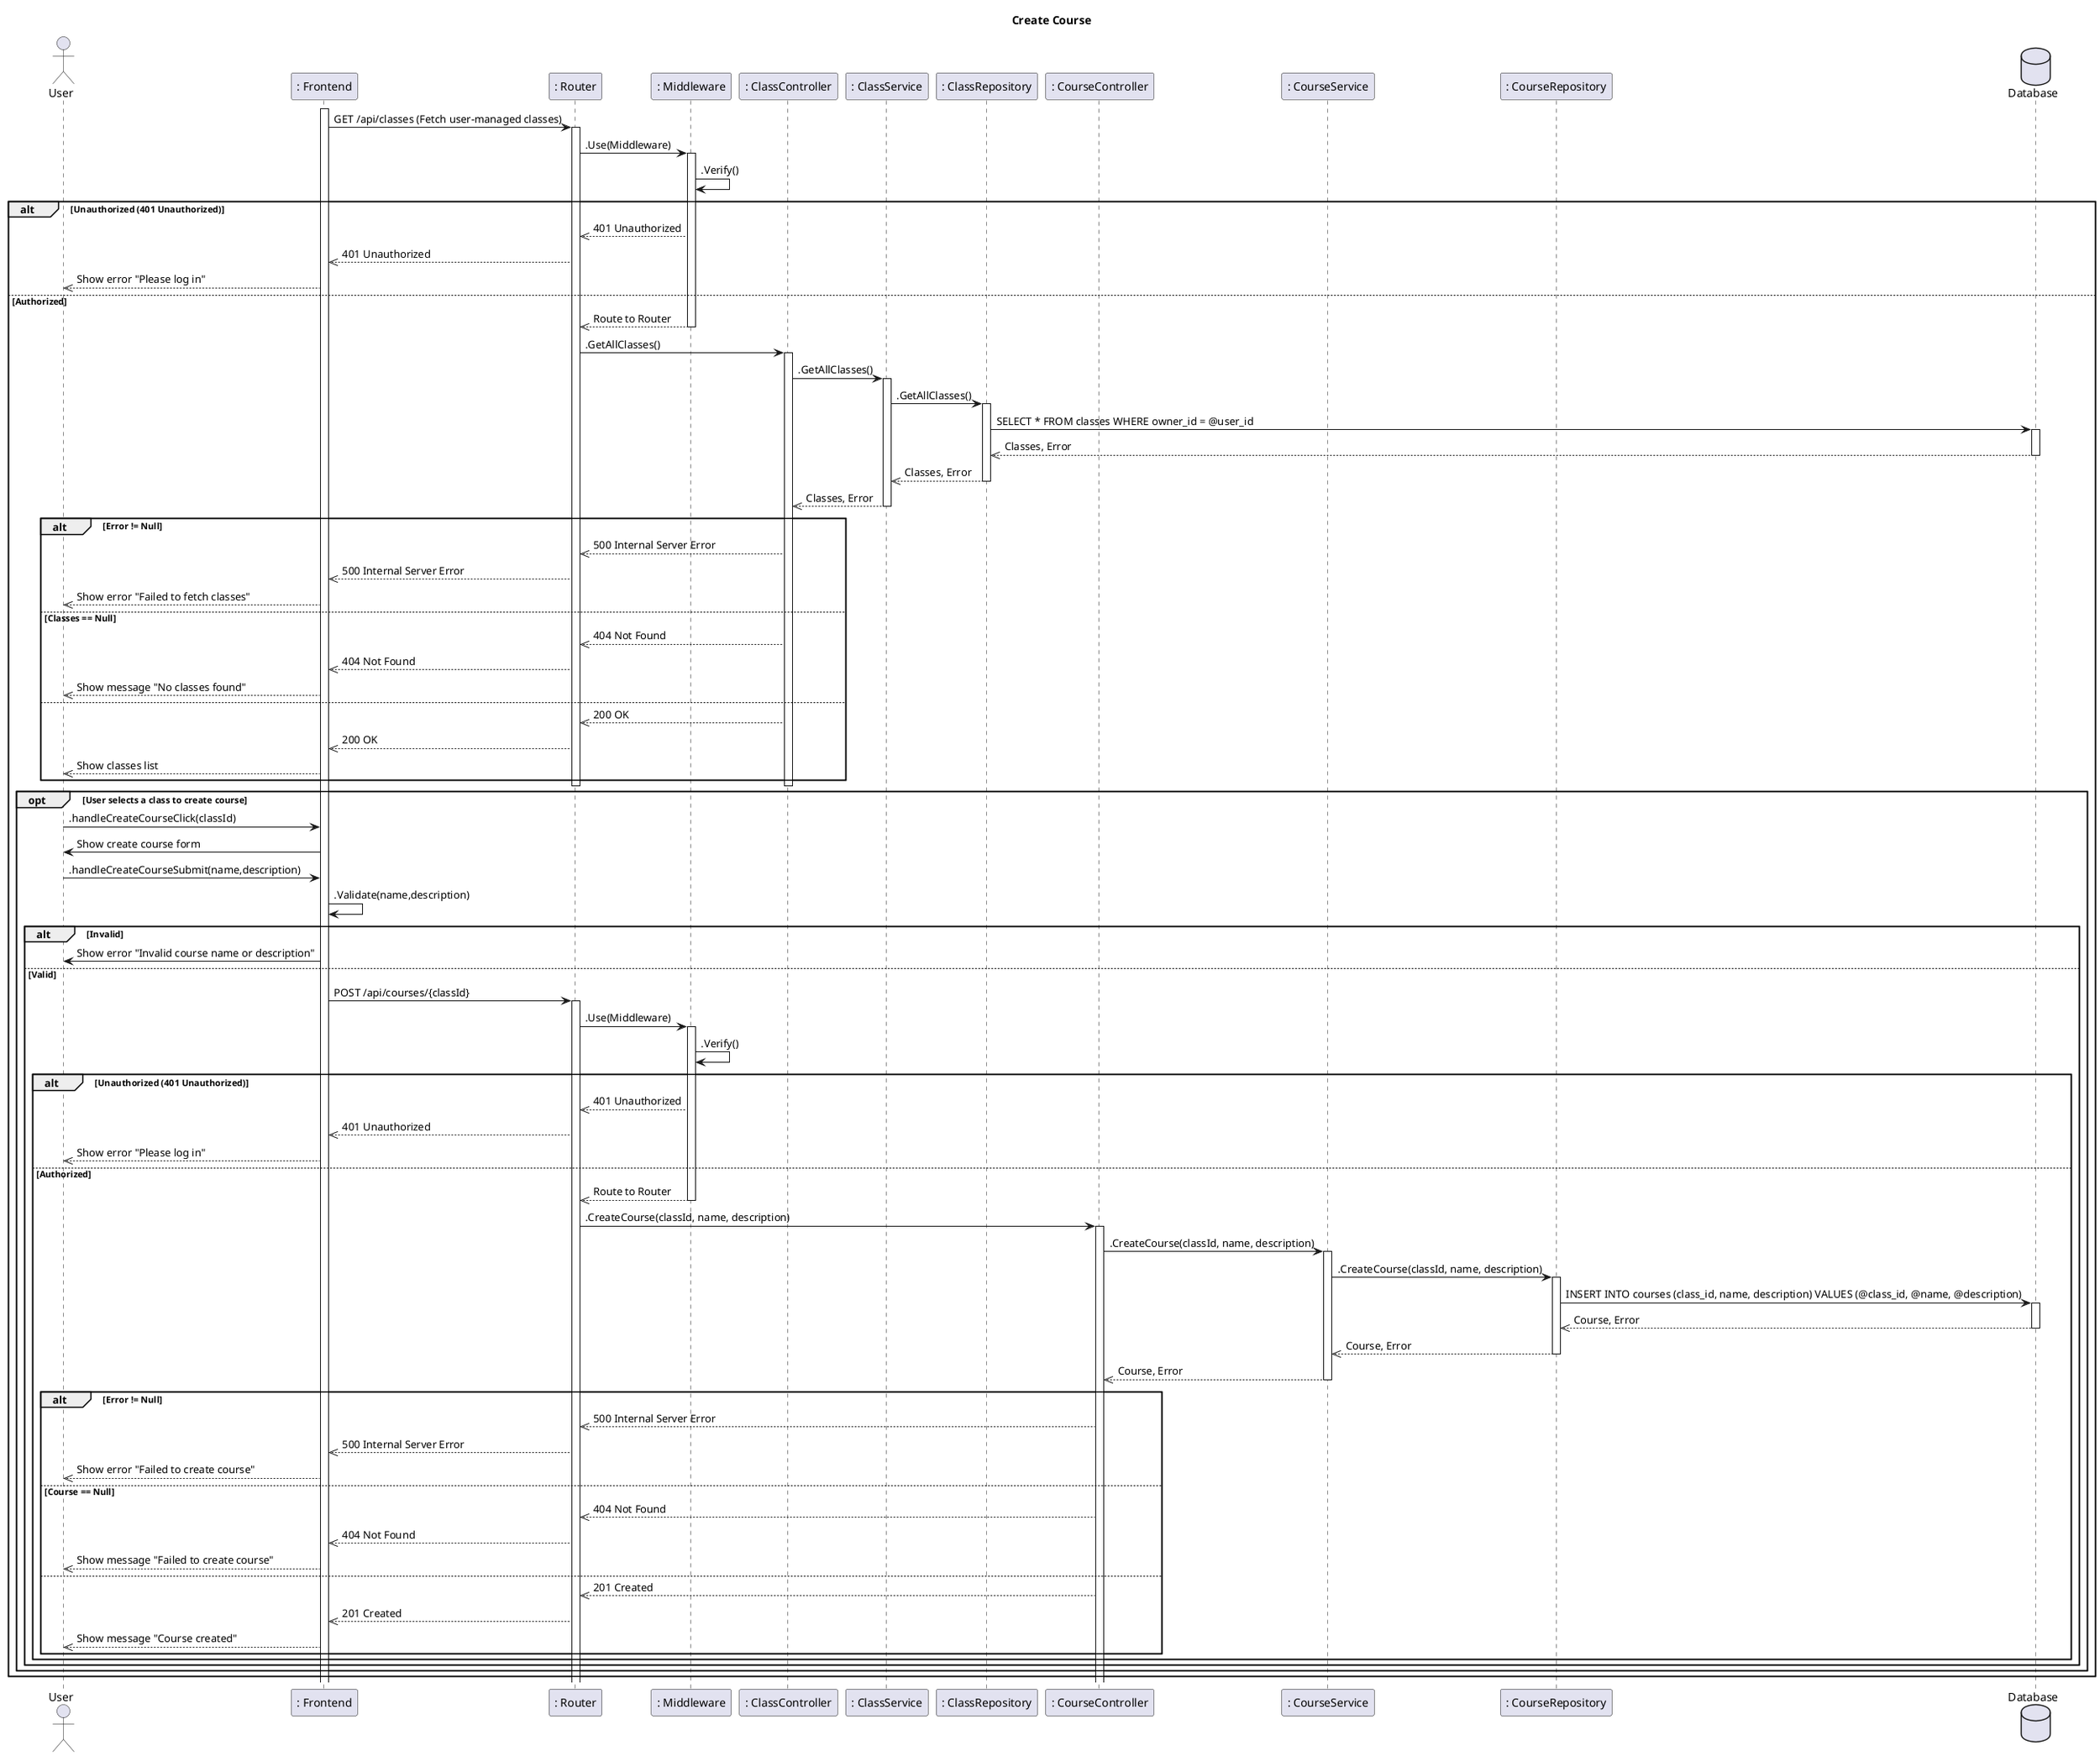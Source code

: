 @startuml
title Create Course

actor User
participant ": Frontend" as Frontend
participant ": Router" as Router
participant ": Middleware" as Middleware

participant ": ClassController" as ClassController
participant ": ClassService" as ClassService
participant ": ClassRepository" as ClassRepository

participant ": CourseController" as CourseController
participant ": CourseService" as CourseService
participant ": CourseRepository" as CourseRepository

database Database

activate Frontend

Frontend -> Router: GET /api/classes (Fetch user-managed classes)
activate Router

Router -> Middleware: .Use(Middleware)
activate Middleware
Middleware -> Middleware : .Verify()
alt Unauthorized (401 Unauthorized)
  Middleware -->> Router: 401 Unauthorized
  Router -->> Frontend: 401 Unauthorized
  Frontend -->> User: Show error "Please log in"
else Authorized
  Middleware -->> Router: Route to Router
  deactivate Middleware
  Router -> ClassController: .GetAllClasses()
  activate ClassController
  ClassController -> ClassService: .GetAllClasses()
  activate ClassService
  ClassService -> ClassRepository: .GetAllClasses()
  activate ClassRepository
  ClassRepository -> Database: SELECT * FROM classes WHERE owner_id = @user_id
  activate Database
  Database -->> ClassRepository : Classes, Error
  deactivate Database
  ClassRepository -->> ClassService : Classes, Error
  deactivate ClassRepository
  ClassService -->> ClassController : Classes, Error
  deactivate ClassService
  alt Error != Null
    ClassController -->> Router : 500 Internal Server Error
    Router -->> Frontend : 500 Internal Server Error
    Frontend -->> User : Show error "Failed to fetch classes"
  else Classes == Null
    ClassController -->> Router : 404 Not Found
    Router -->> Frontend : 404 Not Found
    Frontend -->> User : Show message "No classes found"
  else
    ClassController -->> Router : 200 OK
    Router -->> Frontend : 200 OK
    Frontend -->> User : Show classes list
  end
  deactivate ClassController
  deactivate Router

  opt User selects a class to create course
    User -> Frontend: .handleCreateCourseClick(classId)
    Frontend -> User: Show create course form

    User -> Frontend: .handleCreateCourseSubmit(name,description)
    Frontend -> Frontend: .Validate(name,description)

    alt Invalid
      Frontend -> User: Show error "Invalid course name or description"
    else Valid
      Frontend -> Router: POST /api/courses/{classId}
      activate Router

      Router -> Middleware: .Use(Middleware)
      activate Middleware
      Middleware -> Middleware : .Verify()

      alt Unauthorized (401 Unauthorized)
        Middleware -->> Router: 401 Unauthorized
        Router -->> Frontend: 401 Unauthorized
        Frontend -->> User: Show error "Please log in"
      else Authorized
        Middleware -->> Router: Route to Router
        deactivate Middleware
        Router -> CourseController: .CreateCourse(classId, name, description)
        activate CourseController
        CourseController -> CourseService: .CreateCourse(classId, name, description)
        activate CourseService
        CourseService -> CourseRepository: .CreateCourse(classId, name, description)
        activate CourseRepository
        CourseRepository -> Database: INSERT INTO courses (class_id, name, description) VALUES (@class_id, @name, @description)
        activate Database
        Database -->> CourseRepository : Course, Error
        deactivate Database
        CourseRepository -->> CourseService : Course, Error
        deactivate CourseRepository
        CourseService -->> CourseController : Course, Error
        deactivate CourseService
        alt Error != Null
          CourseController -->> Router : 500 Internal Server Error
          Router -->> Frontend : 500 Internal Server Error
          Frontend -->> User : Show error "Failed to create course"
        else Course == Null
          CourseController -->> Router : 404 Not Found
          Router -->> Frontend : 404 Not Found
          Frontend -->> User : Show message "Failed to create course"
        else
          CourseController -->> Router : 201 Created
          Router -->> Frontend : 201 Created
          Frontend -->> User : Show message "Course created"
        end


      end
    end


  end
end
@enduml
